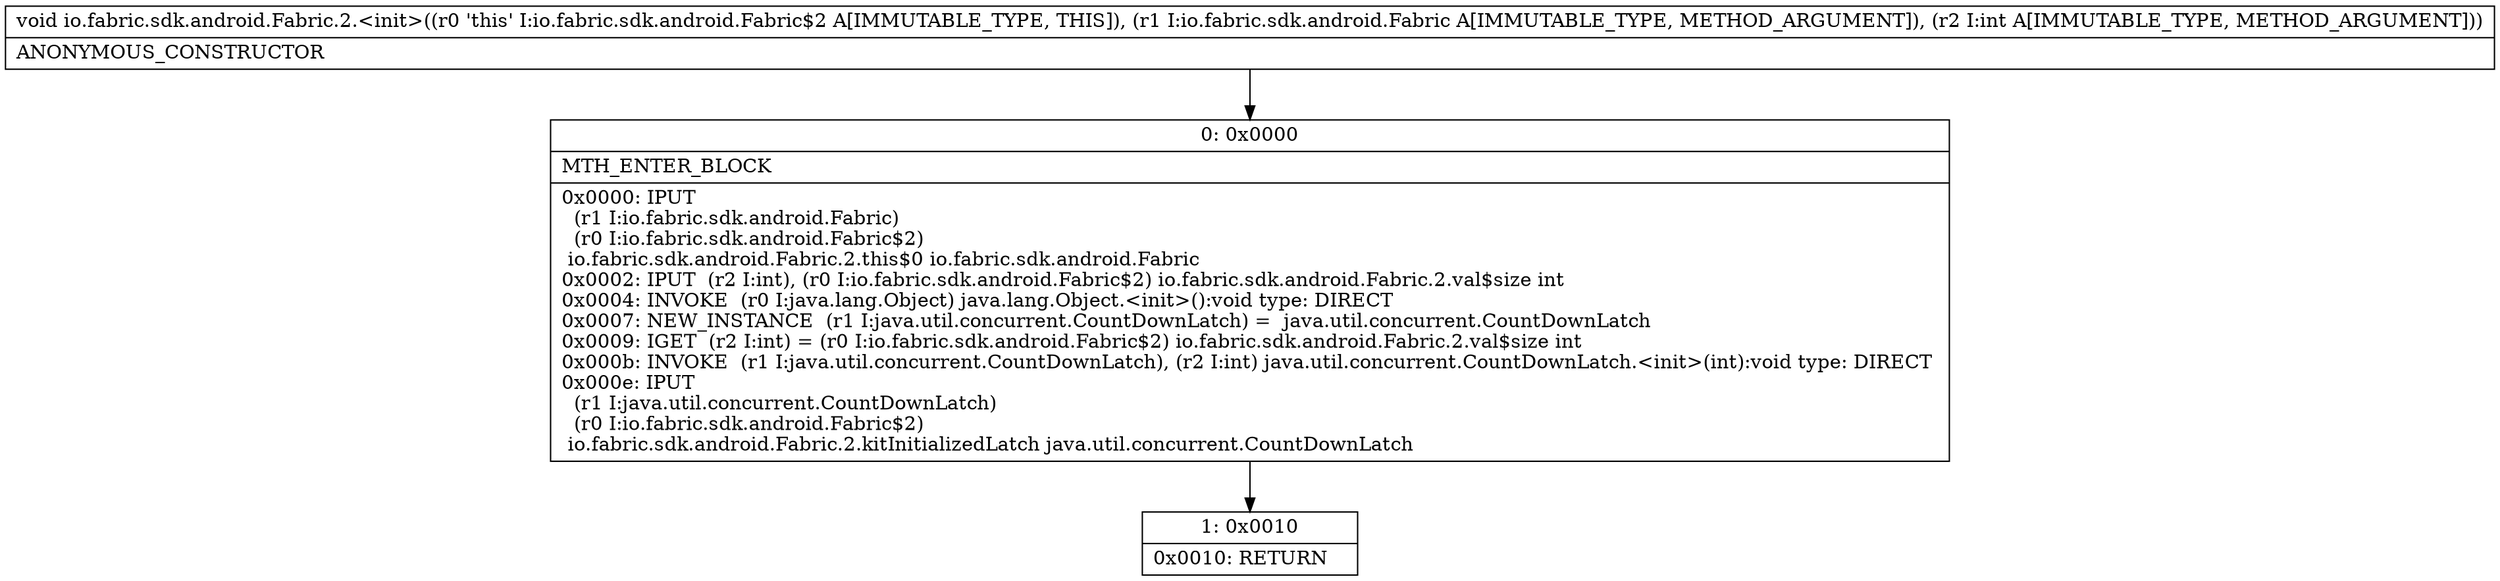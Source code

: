 digraph "CFG forio.fabric.sdk.android.Fabric.2.\<init\>(Lio\/fabric\/sdk\/android\/Fabric;I)V" {
Node_0 [shape=record,label="{0\:\ 0x0000|MTH_ENTER_BLOCK\l|0x0000: IPUT  \l  (r1 I:io.fabric.sdk.android.Fabric)\l  (r0 I:io.fabric.sdk.android.Fabric$2)\l io.fabric.sdk.android.Fabric.2.this$0 io.fabric.sdk.android.Fabric \l0x0002: IPUT  (r2 I:int), (r0 I:io.fabric.sdk.android.Fabric$2) io.fabric.sdk.android.Fabric.2.val$size int \l0x0004: INVOKE  (r0 I:java.lang.Object) java.lang.Object.\<init\>():void type: DIRECT \l0x0007: NEW_INSTANCE  (r1 I:java.util.concurrent.CountDownLatch) =  java.util.concurrent.CountDownLatch \l0x0009: IGET  (r2 I:int) = (r0 I:io.fabric.sdk.android.Fabric$2) io.fabric.sdk.android.Fabric.2.val$size int \l0x000b: INVOKE  (r1 I:java.util.concurrent.CountDownLatch), (r2 I:int) java.util.concurrent.CountDownLatch.\<init\>(int):void type: DIRECT \l0x000e: IPUT  \l  (r1 I:java.util.concurrent.CountDownLatch)\l  (r0 I:io.fabric.sdk.android.Fabric$2)\l io.fabric.sdk.android.Fabric.2.kitInitializedLatch java.util.concurrent.CountDownLatch \l}"];
Node_1 [shape=record,label="{1\:\ 0x0010|0x0010: RETURN   \l}"];
MethodNode[shape=record,label="{void io.fabric.sdk.android.Fabric.2.\<init\>((r0 'this' I:io.fabric.sdk.android.Fabric$2 A[IMMUTABLE_TYPE, THIS]), (r1 I:io.fabric.sdk.android.Fabric A[IMMUTABLE_TYPE, METHOD_ARGUMENT]), (r2 I:int A[IMMUTABLE_TYPE, METHOD_ARGUMENT]))  | ANONYMOUS_CONSTRUCTOR\l}"];
MethodNode -> Node_0;
Node_0 -> Node_1;
}

